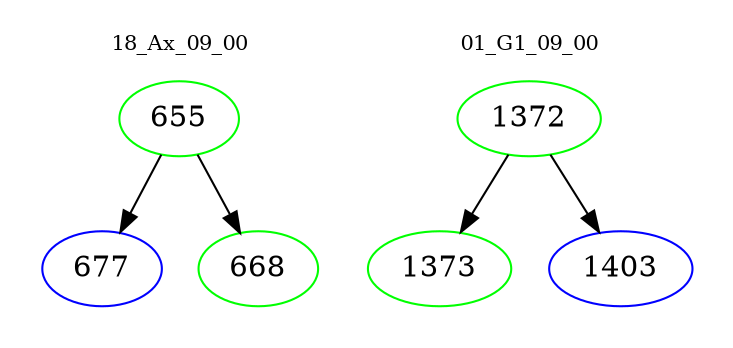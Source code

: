 digraph{
subgraph cluster_0 {
color = white
label = "18_Ax_09_00";
fontsize=10;
T0_655 [label="655", color="green"]
T0_655 -> T0_677 [color="black"]
T0_677 [label="677", color="blue"]
T0_655 -> T0_668 [color="black"]
T0_668 [label="668", color="green"]
}
subgraph cluster_1 {
color = white
label = "01_G1_09_00";
fontsize=10;
T1_1372 [label="1372", color="green"]
T1_1372 -> T1_1373 [color="black"]
T1_1373 [label="1373", color="green"]
T1_1372 -> T1_1403 [color="black"]
T1_1403 [label="1403", color="blue"]
}
}
